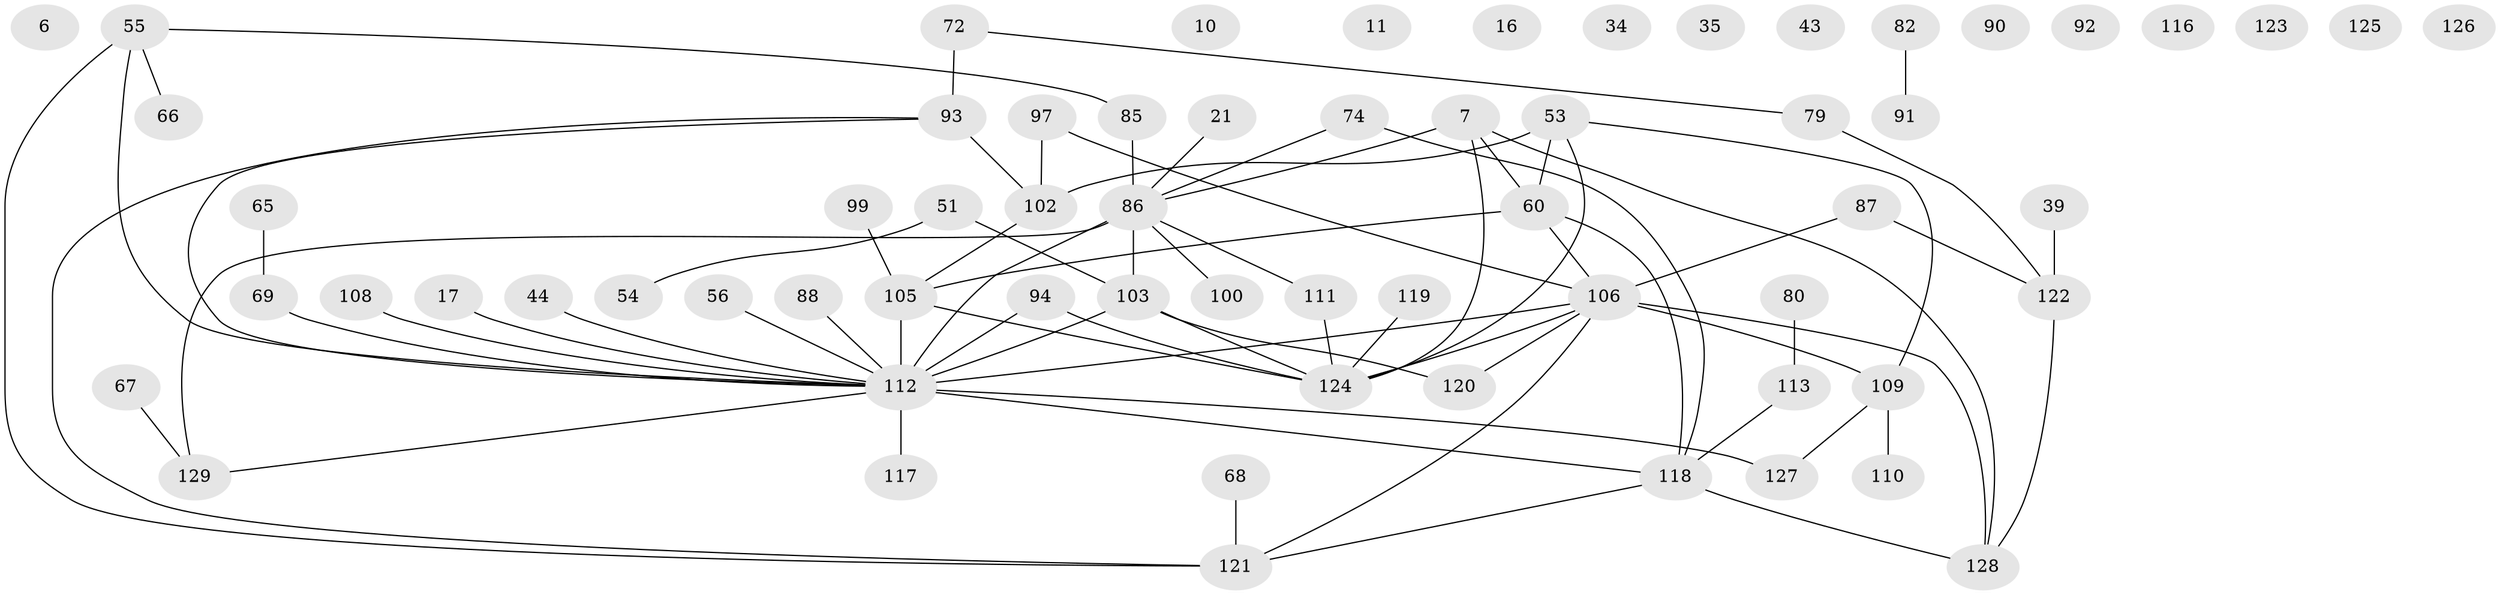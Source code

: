 // original degree distribution, {2: 0.2868217054263566, 4: 0.13953488372093023, 3: 0.15503875968992248, 0: 0.10077519379844961, 6: 0.015503875968992248, 5: 0.08527131782945736, 1: 0.20155038759689922, 7: 0.007751937984496124, 8: 0.007751937984496124}
// Generated by graph-tools (version 1.1) at 2025/39/03/09/25 04:39:52]
// undirected, 64 vertices, 75 edges
graph export_dot {
graph [start="1"]
  node [color=gray90,style=filled];
  6;
  7;
  10;
  11;
  16;
  17;
  21;
  34;
  35;
  39;
  43;
  44;
  51 [super="+46"];
  53 [super="+15+25"];
  54;
  55 [super="+1"];
  56;
  60 [super="+59"];
  65;
  66;
  67 [super="+38"];
  68;
  69;
  72;
  74 [super="+47"];
  79;
  80 [super="+24"];
  82;
  85;
  86 [super="+40+73"];
  87;
  88;
  90;
  91;
  92;
  93;
  94;
  97;
  99;
  100 [super="+28"];
  102 [super="+62+63+4+84"];
  103 [super="+77"];
  105 [super="+31+61"];
  106 [super="+96+64+89"];
  108;
  109;
  110;
  111;
  112 [super="+71+107"];
  113 [super="+23+49"];
  116;
  117;
  118 [super="+12+104+78"];
  119;
  120 [super="+30"];
  121 [super="+3+115"];
  122 [super="+37"];
  123;
  124 [super="+81+114"];
  125;
  126;
  127;
  128 [super="+101+45"];
  129 [super="+41"];
  7 -- 60 [weight=2];
  7 -- 86 [weight=2];
  7 -- 128;
  7 -- 124;
  17 -- 112;
  21 -- 86;
  39 -- 122;
  44 -- 112;
  51 -- 54;
  51 -- 103;
  53 -- 60;
  53 -- 109;
  53 -- 102 [weight=2];
  53 -- 124;
  55 -- 66;
  55 -- 85;
  55 -- 112;
  55 -- 121;
  56 -- 112;
  60 -- 105;
  60 -- 118 [weight=2];
  60 -- 106;
  65 -- 69;
  67 -- 129;
  68 -- 121;
  69 -- 112;
  72 -- 79;
  72 -- 93;
  74 -- 86;
  74 -- 118;
  79 -- 122;
  80 -- 113;
  82 -- 91;
  85 -- 86;
  86 -- 129 [weight=3];
  86 -- 103 [weight=2];
  86 -- 111;
  86 -- 112 [weight=3];
  86 -- 100;
  87 -- 122;
  87 -- 106;
  88 -- 112;
  93 -- 102 [weight=2];
  93 -- 112;
  93 -- 121;
  94 -- 112;
  94 -- 124;
  97 -- 102;
  97 -- 106;
  99 -- 105;
  102 -- 105;
  103 -- 120 [weight=2];
  103 -- 124;
  103 -- 112;
  105 -- 112;
  105 -- 124 [weight=2];
  106 -- 128 [weight=2];
  106 -- 124;
  106 -- 109;
  106 -- 112 [weight=2];
  106 -- 120 [weight=2];
  106 -- 121;
  108 -- 112;
  109 -- 110;
  109 -- 127;
  111 -- 124;
  112 -- 127;
  112 -- 117;
  112 -- 129;
  112 -- 118;
  113 -- 118;
  118 -- 128;
  118 -- 121;
  119 -- 124 [weight=2];
  122 -- 128 [weight=2];
}
